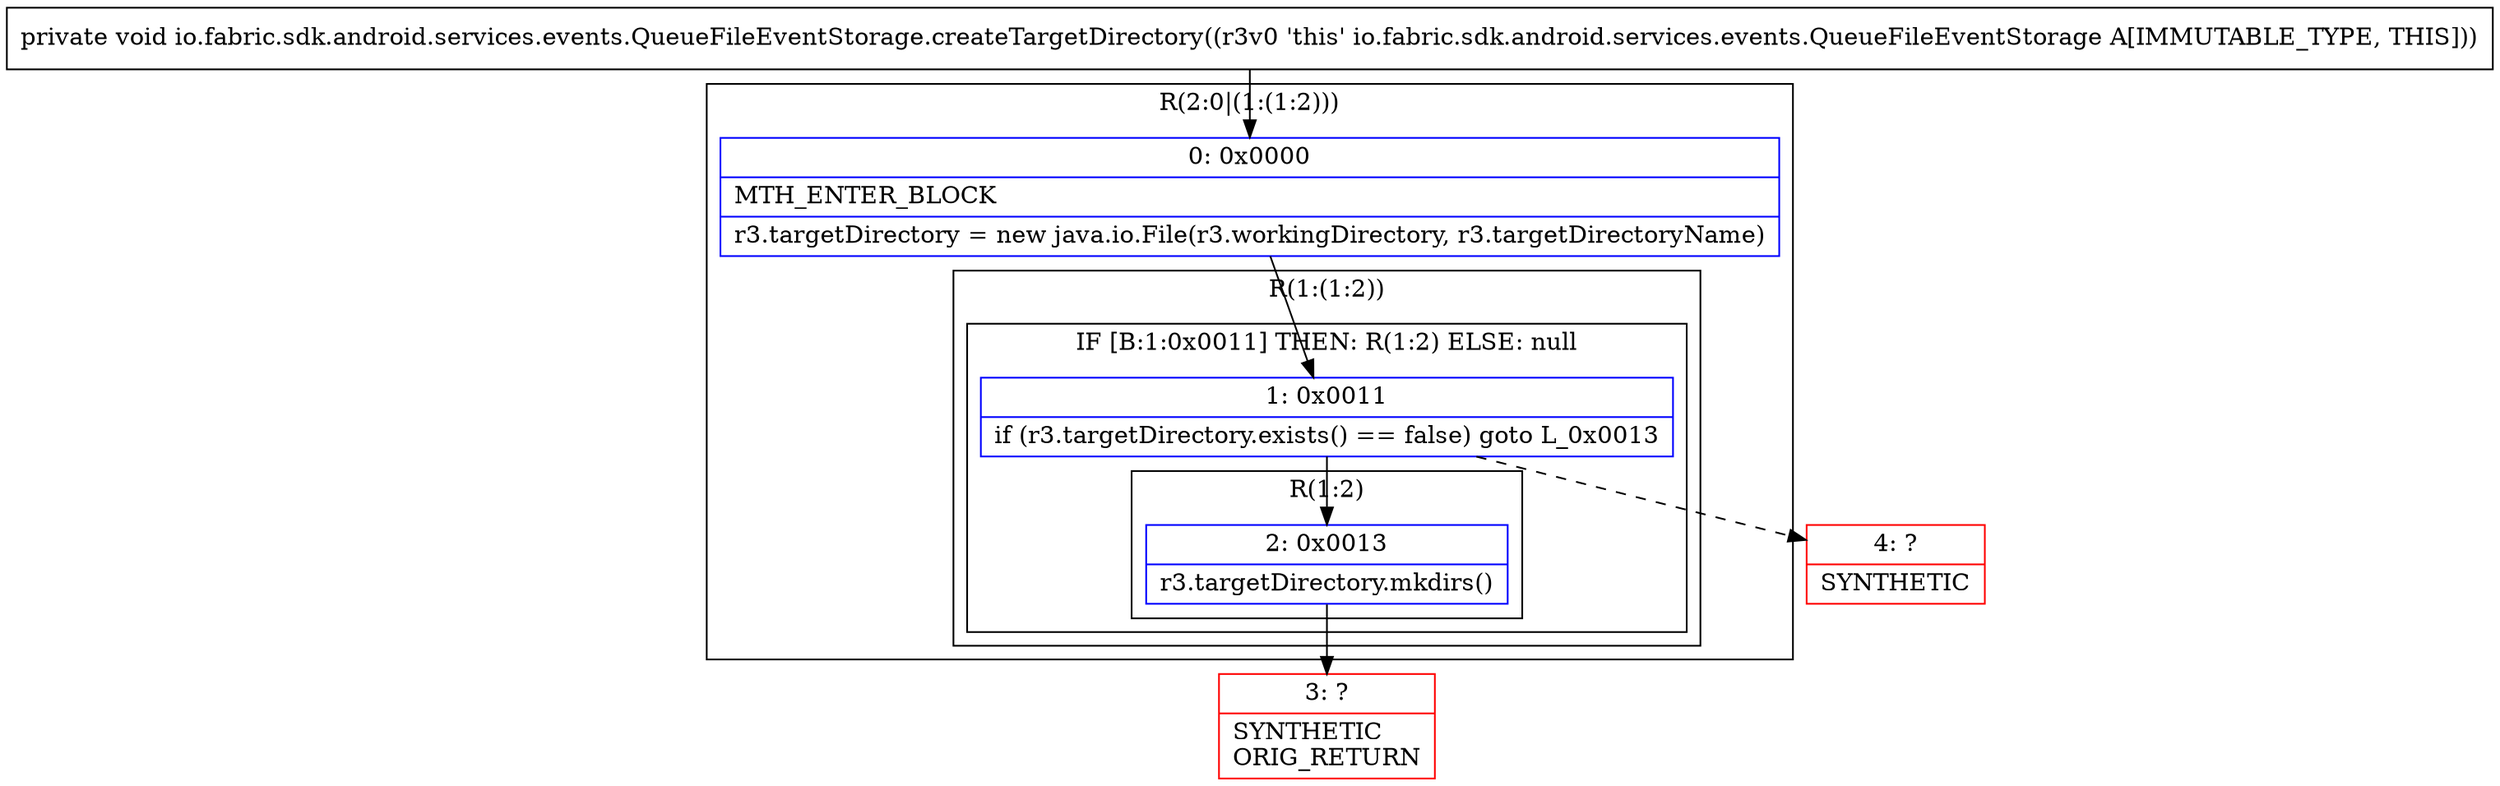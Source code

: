 digraph "CFG forio.fabric.sdk.android.services.events.QueueFileEventStorage.createTargetDirectory()V" {
subgraph cluster_Region_26813945 {
label = "R(2:0|(1:(1:2)))";
node [shape=record,color=blue];
Node_0 [shape=record,label="{0\:\ 0x0000|MTH_ENTER_BLOCK\l|r3.targetDirectory = new java.io.File(r3.workingDirectory, r3.targetDirectoryName)\l}"];
subgraph cluster_Region_183665718 {
label = "R(1:(1:2))";
node [shape=record,color=blue];
subgraph cluster_IfRegion_192194857 {
label = "IF [B:1:0x0011] THEN: R(1:2) ELSE: null";
node [shape=record,color=blue];
Node_1 [shape=record,label="{1\:\ 0x0011|if (r3.targetDirectory.exists() == false) goto L_0x0013\l}"];
subgraph cluster_Region_461339277 {
label = "R(1:2)";
node [shape=record,color=blue];
Node_2 [shape=record,label="{2\:\ 0x0013|r3.targetDirectory.mkdirs()\l}"];
}
}
}
}
Node_3 [shape=record,color=red,label="{3\:\ ?|SYNTHETIC\lORIG_RETURN\l}"];
Node_4 [shape=record,color=red,label="{4\:\ ?|SYNTHETIC\l}"];
MethodNode[shape=record,label="{private void io.fabric.sdk.android.services.events.QueueFileEventStorage.createTargetDirectory((r3v0 'this' io.fabric.sdk.android.services.events.QueueFileEventStorage A[IMMUTABLE_TYPE, THIS])) }"];
MethodNode -> Node_0;
Node_0 -> Node_1;
Node_1 -> Node_2;
Node_1 -> Node_4[style=dashed];
Node_2 -> Node_3;
}

